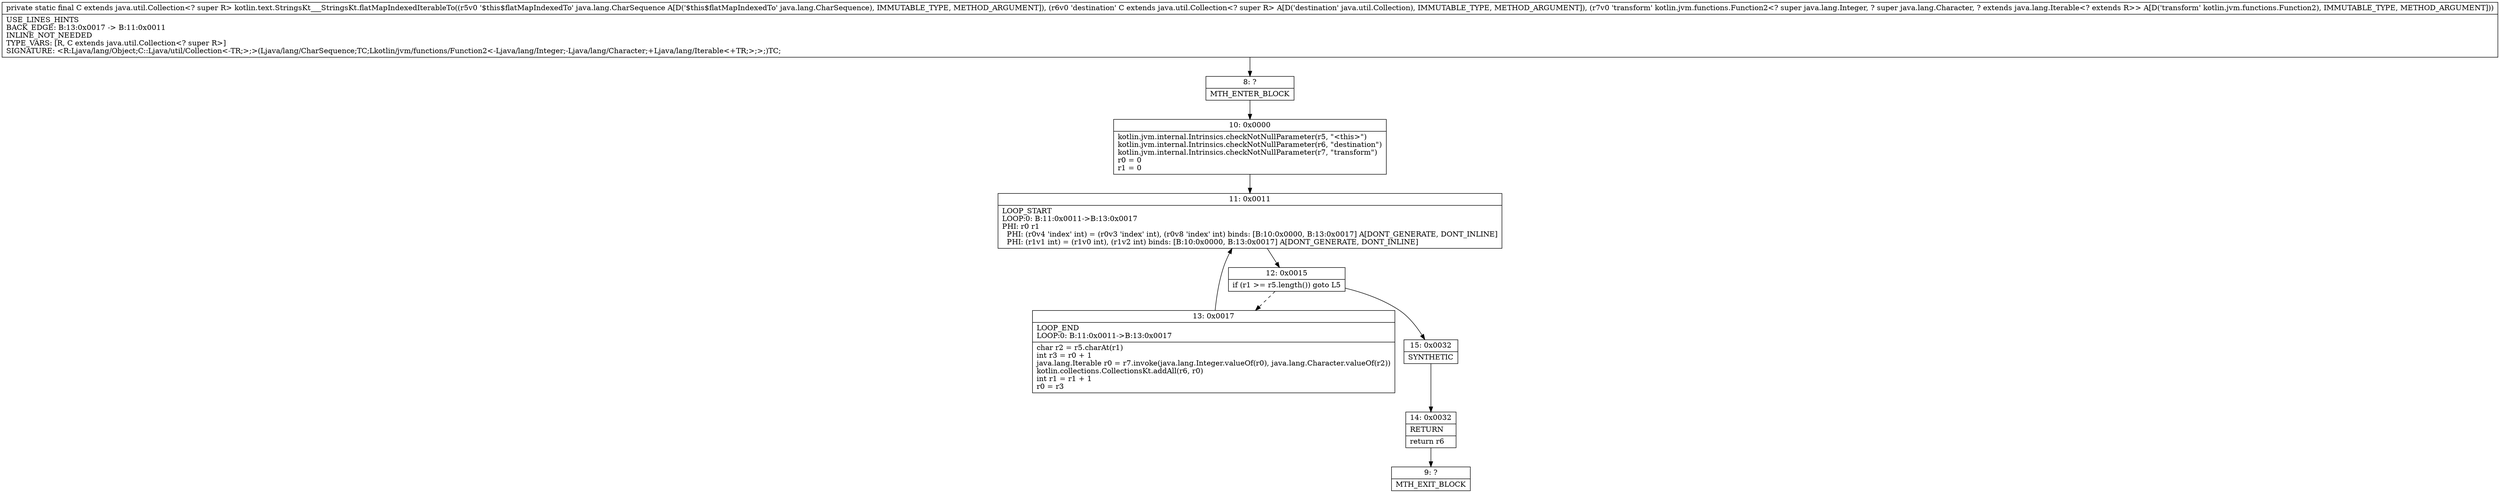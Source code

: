 digraph "CFG forkotlin.text.StringsKt___StringsKt.flatMapIndexedIterableTo(Ljava\/lang\/CharSequence;Ljava\/util\/Collection;Lkotlin\/jvm\/functions\/Function2;)Ljava\/util\/Collection;" {
Node_8 [shape=record,label="{8\:\ ?|MTH_ENTER_BLOCK\l}"];
Node_10 [shape=record,label="{10\:\ 0x0000|kotlin.jvm.internal.Intrinsics.checkNotNullParameter(r5, \"\<this\>\")\lkotlin.jvm.internal.Intrinsics.checkNotNullParameter(r6, \"destination\")\lkotlin.jvm.internal.Intrinsics.checkNotNullParameter(r7, \"transform\")\lr0 = 0\lr1 = 0\l}"];
Node_11 [shape=record,label="{11\:\ 0x0011|LOOP_START\lLOOP:0: B:11:0x0011\-\>B:13:0x0017\lPHI: r0 r1 \l  PHI: (r0v4 'index' int) = (r0v3 'index' int), (r0v8 'index' int) binds: [B:10:0x0000, B:13:0x0017] A[DONT_GENERATE, DONT_INLINE]\l  PHI: (r1v1 int) = (r1v0 int), (r1v2 int) binds: [B:10:0x0000, B:13:0x0017] A[DONT_GENERATE, DONT_INLINE]\l}"];
Node_12 [shape=record,label="{12\:\ 0x0015|if (r1 \>= r5.length()) goto L5\l}"];
Node_13 [shape=record,label="{13\:\ 0x0017|LOOP_END\lLOOP:0: B:11:0x0011\-\>B:13:0x0017\l|char r2 = r5.charAt(r1)\lint r3 = r0 + 1\ljava.lang.Iterable r0 = r7.invoke(java.lang.Integer.valueOf(r0), java.lang.Character.valueOf(r2))\lkotlin.collections.CollectionsKt.addAll(r6, r0)\lint r1 = r1 + 1\lr0 = r3\l}"];
Node_15 [shape=record,label="{15\:\ 0x0032|SYNTHETIC\l}"];
Node_14 [shape=record,label="{14\:\ 0x0032|RETURN\l|return r6\l}"];
Node_9 [shape=record,label="{9\:\ ?|MTH_EXIT_BLOCK\l}"];
MethodNode[shape=record,label="{private static final C extends java.util.Collection\<? super R\> kotlin.text.StringsKt___StringsKt.flatMapIndexedIterableTo((r5v0 '$this$flatMapIndexedTo' java.lang.CharSequence A[D('$this$flatMapIndexedTo' java.lang.CharSequence), IMMUTABLE_TYPE, METHOD_ARGUMENT]), (r6v0 'destination' C extends java.util.Collection\<? super R\> A[D('destination' java.util.Collection), IMMUTABLE_TYPE, METHOD_ARGUMENT]), (r7v0 'transform' kotlin.jvm.functions.Function2\<? super java.lang.Integer, ? super java.lang.Character, ? extends java.lang.Iterable\<? extends R\>\> A[D('transform' kotlin.jvm.functions.Function2), IMMUTABLE_TYPE, METHOD_ARGUMENT]))  | USE_LINES_HINTS\lBACK_EDGE: B:13:0x0017 \-\> B:11:0x0011\lINLINE_NOT_NEEDED\lTYPE_VARS: [R, C extends java.util.Collection\<? super R\>]\lSIGNATURE: \<R:Ljava\/lang\/Object;C::Ljava\/util\/Collection\<\-TR;\>;\>(Ljava\/lang\/CharSequence;TC;Lkotlin\/jvm\/functions\/Function2\<\-Ljava\/lang\/Integer;\-Ljava\/lang\/Character;+Ljava\/lang\/Iterable\<+TR;\>;\>;)TC;\l}"];
MethodNode -> Node_8;Node_8 -> Node_10;
Node_10 -> Node_11;
Node_11 -> Node_12;
Node_12 -> Node_13[style=dashed];
Node_12 -> Node_15;
Node_13 -> Node_11;
Node_15 -> Node_14;
Node_14 -> Node_9;
}

